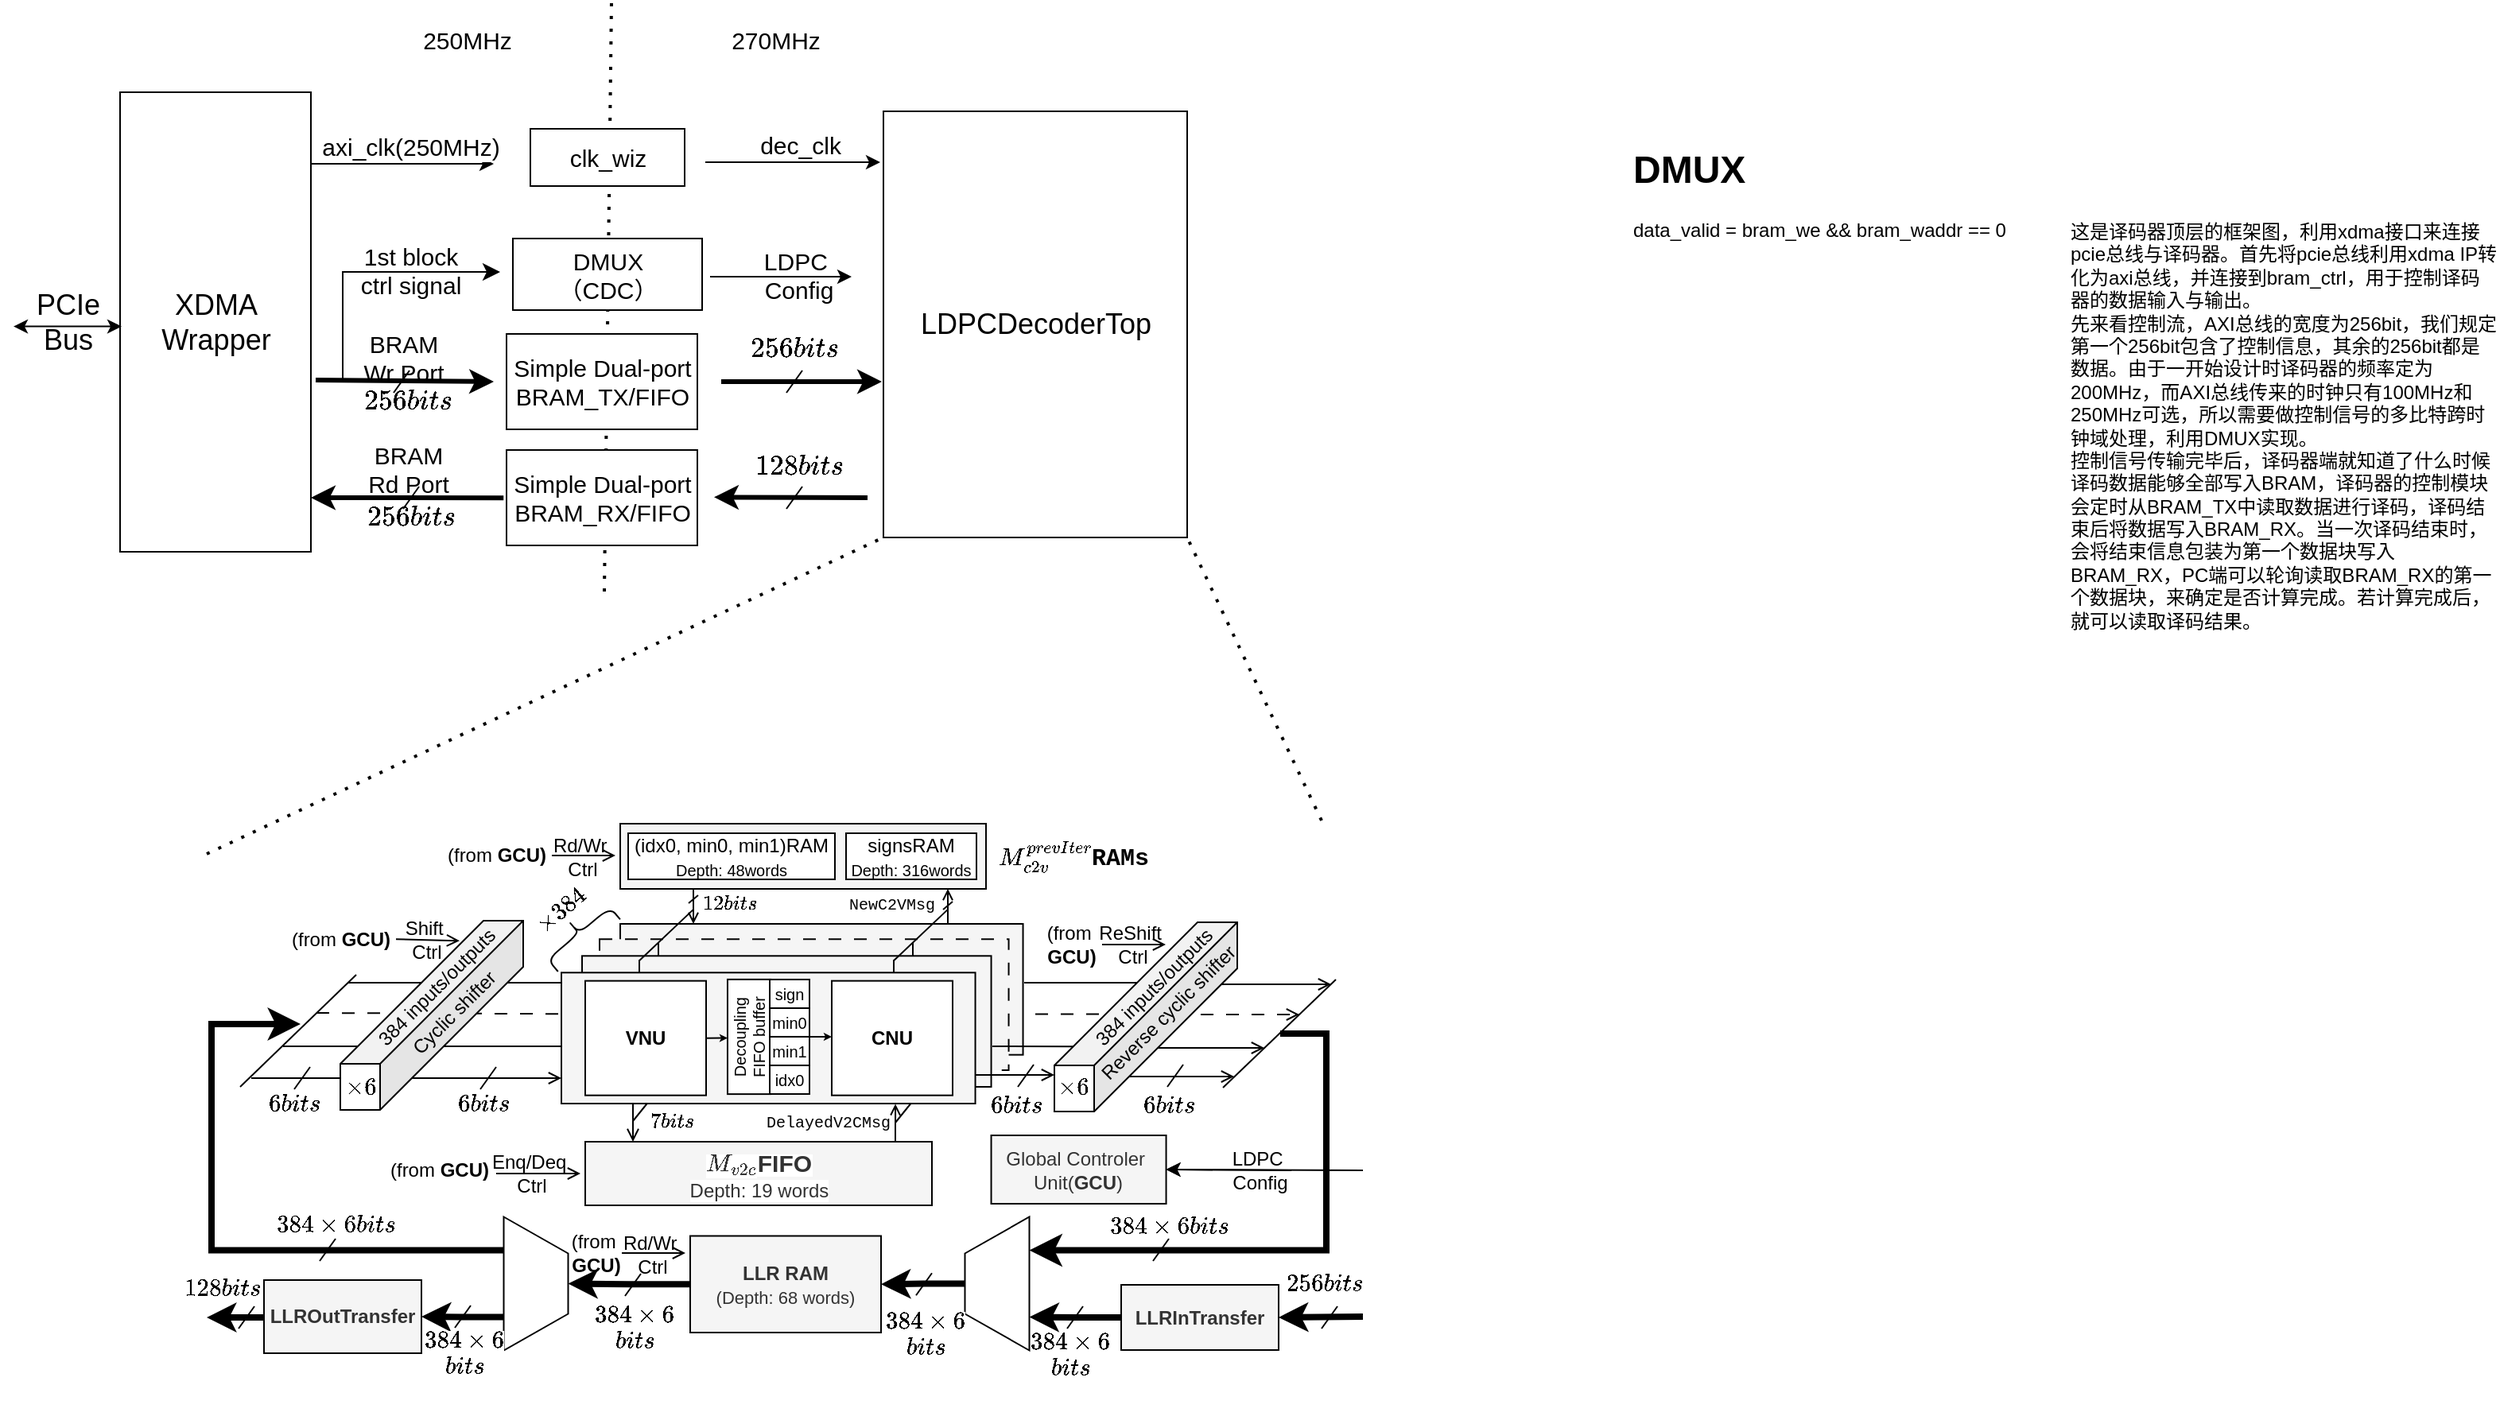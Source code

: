 <mxfile version="26.2.8">
  <diagram name="第 1 页" id="CqrKkKC8brbc6VteP-Dn">
    <mxGraphModel dx="1420" dy="1121" grid="0" gridSize="10" guides="1" tooltips="1" connect="1" arrows="1" fold="1" page="0" pageScale="1" pageWidth="827" pageHeight="1169" math="1" shadow="0">
      <root>
        <mxCell id="0" />
        <mxCell id="1" parent="0" />
        <mxCell id="8zQ9RlupG1ut3UEaNSkb-124" value="" style="endArrow=classic;html=1;rounded=0;strokeWidth=3;fontSize=15;" edge="1" parent="1">
          <mxGeometry width="50" height="50" relative="1" as="geometry">
            <mxPoint x="390.5" y="11" as="sourcePoint" />
            <mxPoint x="502.5" y="12" as="targetPoint" />
          </mxGeometry>
        </mxCell>
        <mxCell id="8zQ9RlupG1ut3UEaNSkb-125" value="" style="endArrow=none;html=1;rounded=0;fontSize=15;" edge="1" parent="1">
          <mxGeometry width="50" height="50" relative="1" as="geometry">
            <mxPoint x="439.5" y="19" as="sourcePoint" />
            <mxPoint x="449.5" y="5" as="targetPoint" />
          </mxGeometry>
        </mxCell>
        <mxCell id="8zQ9RlupG1ut3UEaNSkb-127" value="BRAM Wr&amp;nbsp;&lt;span style=&quot;background-color: transparent; color: light-dark(rgb(0, 0, 0), rgb(255, 255, 255));&quot;&gt;Port&lt;/span&gt;" style="text;html=1;align=center;verticalAlign=middle;whiteSpace=wrap;rounded=0;fontSize=15;" vertex="1" parent="1">
          <mxGeometry x="415.5" y="-18" width="60" height="30" as="geometry" />
        </mxCell>
        <mxCell id="8zQ9RlupG1ut3UEaNSkb-128" value="" style="endArrow=classic;html=1;rounded=0;fontSize=15;" edge="1" parent="1">
          <mxGeometry width="50" height="50" relative="1" as="geometry">
            <mxPoint x="387.5" y="-125" as="sourcePoint" />
            <mxPoint x="502.5" y="-125" as="targetPoint" />
          </mxGeometry>
        </mxCell>
        <mxCell id="8zQ9RlupG1ut3UEaNSkb-129" value="axi_clk(250MHz&lt;span style=&quot;background-color: light-dark(#ffffff, var(--ge-dark-color, #121212)); color: light-dark(rgb(0, 0, 0), rgb(255, 255, 255));&quot;&gt;)&lt;/span&gt;" style="edgeLabel;html=1;align=center;verticalAlign=middle;resizable=0;points=[];fontSize=15;" vertex="1" connectable="0" parent="8zQ9RlupG1ut3UEaNSkb-128">
          <mxGeometry x="0.094" relative="1" as="geometry">
            <mxPoint x="-1" y="-11" as="offset" />
          </mxGeometry>
        </mxCell>
        <mxCell id="8zQ9RlupG1ut3UEaNSkb-131" value="" style="endArrow=classic;html=1;rounded=0;fontSize=15;" edge="1" parent="1">
          <mxGeometry width="50" height="50" relative="1" as="geometry">
            <mxPoint x="635.5" y="-126" as="sourcePoint" />
            <mxPoint x="745.5" y="-126" as="targetPoint" />
          </mxGeometry>
        </mxCell>
        <mxCell id="8zQ9RlupG1ut3UEaNSkb-132" value="dec_clk" style="edgeLabel;html=1;align=center;verticalAlign=middle;resizable=0;points=[];fontSize=15;" vertex="1" connectable="0" parent="8zQ9RlupG1ut3UEaNSkb-131">
          <mxGeometry x="0.094" relative="1" as="geometry">
            <mxPoint x="-1" y="-11" as="offset" />
          </mxGeometry>
        </mxCell>
        <mxCell id="8zQ9RlupG1ut3UEaNSkb-133" value="LDPCDecoderTop" style="rounded=0;whiteSpace=wrap;html=1;fontSize=18;" vertex="1" parent="1">
          <mxGeometry x="747.5" y="-158" width="191" height="268" as="geometry" />
        </mxCell>
        <mxCell id="8zQ9RlupG1ut3UEaNSkb-134" value="" style="endArrow=classic;html=1;rounded=0;strokeWidth=3;fontSize=15;" edge="1" parent="1">
          <mxGeometry width="50" height="50" relative="1" as="geometry">
            <mxPoint x="645.5" y="12" as="sourcePoint" />
            <mxPoint x="746.5" y="12" as="targetPoint" />
          </mxGeometry>
        </mxCell>
        <mxCell id="8zQ9RlupG1ut3UEaNSkb-135" value="" style="endArrow=none;html=1;rounded=0;fontSize=15;" edge="1" parent="1">
          <mxGeometry width="50" height="50" relative="1" as="geometry">
            <mxPoint x="686.5" y="19" as="sourcePoint" />
            <mxPoint x="696.5" y="5" as="targetPoint" />
          </mxGeometry>
        </mxCell>
        <mxCell id="8zQ9RlupG1ut3UEaNSkb-136" value="&lt;span style=&quot;font-family: SFMono-Regular, Menlo, Monaco, Consolas, &amp;quot;Liberation Mono&amp;quot;, &amp;quot;Courier New&amp;quot;, monospace; text-align: left; background-color: rgb(255, 255, 255);&quot;&gt;$$256bits$$&lt;/span&gt;" style="text;html=1;align=center;verticalAlign=middle;whiteSpace=wrap;rounded=0;fontColor=default;fontSize=15;" vertex="1" parent="1">
          <mxGeometry x="661.5" y="-22" width="60" height="30" as="geometry" />
        </mxCell>
        <mxCell id="8zQ9RlupG1ut3UEaNSkb-137" value="" style="edgeStyle=segmentEdgeStyle;endArrow=classic;html=1;curved=0;rounded=0;endSize=8;startSize=8;strokeWidth=1;fontSize=15;" edge="1" parent="1">
          <mxGeometry width="50" height="50" relative="1" as="geometry">
            <mxPoint x="407.5" y="12" as="sourcePoint" />
            <mxPoint x="506.5" y="-57" as="targetPoint" />
            <Array as="points">
              <mxPoint x="407.5" y="11" />
              <mxPoint x="407.5" y="-43" />
            </Array>
          </mxGeometry>
        </mxCell>
        <mxCell id="8zQ9RlupG1ut3UEaNSkb-139" value="" style="endArrow=classic;html=1;rounded=0;strokeWidth=1;fontSize=15;" edge="1" parent="1">
          <mxGeometry width="50" height="50" relative="1" as="geometry">
            <mxPoint x="638.5" y="-54" as="sourcePoint" />
            <mxPoint x="727.5" y="-54" as="targetPoint" />
          </mxGeometry>
        </mxCell>
        <mxCell id="8zQ9RlupG1ut3UEaNSkb-140" value="LDPC&amp;nbsp;&lt;div&gt;Config&lt;/div&gt;" style="text;html=1;align=center;verticalAlign=middle;resizable=0;points=[];autosize=1;strokeColor=none;fillColor=none;rotation=0;fontSize=15;" vertex="1" parent="1">
          <mxGeometry x="662.5" y="-79" width="62" height="48" as="geometry" />
        </mxCell>
        <mxCell id="8zQ9RlupG1ut3UEaNSkb-142" value="" style="endArrow=classic;html=1;rounded=0;strokeWidth=3;fontSize=15;" edge="1" parent="1">
          <mxGeometry width="50" height="50" relative="1" as="geometry">
            <mxPoint x="737.5" y="85" as="sourcePoint" />
            <mxPoint x="641" y="84.66" as="targetPoint" />
          </mxGeometry>
        </mxCell>
        <mxCell id="8zQ9RlupG1ut3UEaNSkb-143" value="" style="endArrow=none;html=1;rounded=0;fontSize=15;" edge="1" parent="1">
          <mxGeometry width="50" height="50" relative="1" as="geometry">
            <mxPoint x="686.5" y="92" as="sourcePoint" />
            <mxPoint x="696.5" y="78" as="targetPoint" />
          </mxGeometry>
        </mxCell>
        <mxCell id="8zQ9RlupG1ut3UEaNSkb-144" value="&lt;span style=&quot;font-family: SFMono-Regular, Menlo, Monaco, Consolas, &amp;quot;Liberation Mono&amp;quot;, &amp;quot;Courier New&amp;quot;, monospace; text-align: left; background-color: rgb(255, 255, 255);&quot;&gt;$$128bits$$&lt;/span&gt;" style="text;html=1;align=center;verticalAlign=middle;whiteSpace=wrap;rounded=0;fontColor=default;fontSize=15;" vertex="1" parent="1">
          <mxGeometry x="664.5" y="52" width="60" height="30" as="geometry" />
        </mxCell>
        <mxCell id="8zQ9RlupG1ut3UEaNSkb-145" value="" style="endArrow=classic;html=1;rounded=0;strokeWidth=3;fontSize=15;" edge="1" parent="1">
          <mxGeometry width="50" height="50" relative="1" as="geometry">
            <mxPoint x="508.62" y="85.1" as="sourcePoint" />
            <mxPoint x="387.5" y="85" as="targetPoint" />
          </mxGeometry>
        </mxCell>
        <mxCell id="8zQ9RlupG1ut3UEaNSkb-146" value="BRAM Rd&amp;nbsp;&lt;span style=&quot;background-color: transparent; color: light-dark(rgb(0, 0, 0), rgb(255, 255, 255));&quot;&gt;Port&lt;/span&gt;" style="text;html=1;align=center;verticalAlign=middle;whiteSpace=wrap;rounded=0;fontSize=15;" vertex="1" parent="1">
          <mxGeometry x="419" y="52" width="60" height="30" as="geometry" />
        </mxCell>
        <mxCell id="8zQ9RlupG1ut3UEaNSkb-147" value="" style="endArrow=none;html=1;rounded=0;fontSize=15;" edge="1" parent="1">
          <mxGeometry width="50" height="50" relative="1" as="geometry">
            <mxPoint x="445.5" y="92" as="sourcePoint" />
            <mxPoint x="455.5" y="78" as="targetPoint" />
          </mxGeometry>
        </mxCell>
        <mxCell id="8zQ9RlupG1ut3UEaNSkb-148" value="&lt;span style=&quot;font-family: SFMono-Regular, Menlo, Monaco, Consolas, &amp;quot;Liberation Mono&amp;quot;, &amp;quot;Courier New&amp;quot;, monospace; text-align: left; background-color: rgb(255, 255, 255);&quot;&gt;$$256bits$$&lt;/span&gt;" style="text;html=1;align=center;verticalAlign=middle;whiteSpace=wrap;rounded=0;fontColor=default;fontSize=15;" vertex="1" parent="1">
          <mxGeometry x="419" y="11" width="60" height="30" as="geometry" />
        </mxCell>
        <mxCell id="8zQ9RlupG1ut3UEaNSkb-149" value="&lt;span style=&quot;font-family: SFMono-Regular, Menlo, Monaco, Consolas, &amp;quot;Liberation Mono&amp;quot;, &amp;quot;Courier New&amp;quot;, monospace; text-align: left; background-color: rgb(255, 255, 255);&quot;&gt;$$256bits$$&lt;/span&gt;" style="text;html=1;align=center;verticalAlign=middle;whiteSpace=wrap;rounded=0;fontColor=default;fontSize=15;" vertex="1" parent="1">
          <mxGeometry x="420.5" y="84" width="60" height="30" as="geometry" />
        </mxCell>
        <mxCell id="8zQ9RlupG1ut3UEaNSkb-150" value="&lt;h1 style=&quot;margin-top: 0px;&quot;&gt;DMUX&lt;/h1&gt;&lt;p&gt;data_valid = bram_we &amp;amp;&amp;amp; bram_waddr == 0&lt;/p&gt;" style="text;html=1;whiteSpace=wrap;overflow=hidden;rounded=0;" vertex="1" parent="1">
          <mxGeometry x="1217" y="-142" width="266" height="120" as="geometry" />
        </mxCell>
        <mxCell id="8zQ9RlupG1ut3UEaNSkb-151" value="1st block&lt;div&gt;ctrl signal&lt;/div&gt;" style="text;html=1;align=center;verticalAlign=middle;whiteSpace=wrap;rounded=0;fontSize=15;" vertex="1" parent="1">
          <mxGeometry x="411" y="-73" width="79" height="30" as="geometry" />
        </mxCell>
        <mxCell id="8zQ9RlupG1ut3UEaNSkb-152" value="" style="endArrow=none;dashed=1;html=1;dashPattern=1 3;strokeWidth=2;rounded=0;fontSize=15;" edge="1" parent="1">
          <mxGeometry width="50" height="50" relative="1" as="geometry">
            <mxPoint x="572" y="144" as="sourcePoint" />
            <mxPoint x="576.5" y="-227" as="targetPoint" />
          </mxGeometry>
        </mxCell>
        <mxCell id="8zQ9RlupG1ut3UEaNSkb-153" value="270MHz" style="text;html=1;align=center;verticalAlign=middle;whiteSpace=wrap;rounded=0;fontSize=15;" vertex="1" parent="1">
          <mxGeometry x="638" y="-218" width="83.5" height="30" as="geometry" />
        </mxCell>
        <mxCell id="8zQ9RlupG1ut3UEaNSkb-154" value="250MHz" style="text;html=1;align=center;verticalAlign=middle;whiteSpace=wrap;rounded=0;fontSize=15;" vertex="1" parent="1">
          <mxGeometry x="456" y="-218" width="60" height="30" as="geometry" />
        </mxCell>
        <mxCell id="8zQ9RlupG1ut3UEaNSkb-155" value="这是译码器顶层的框架图，利用xdma接口来连接pcie总线与译码器。首先将pcie总线利用xdma IP转化为axi总线，并连接到bram_ctrl，用于控制译码器的数据输入与输出。&lt;div&gt;先来看控制流，AXI总线的宽度为256bit，我们规定第一个256bit包含了控制信息，其余的256bit都是数据。由于一开始设计时译码器的频率定为200MHz，而AXI总线传来的时钟只有100MHz和250MHz可选，所以需要做控制信号的多比特跨时钟域处理，利用DMUX实现。&lt;/div&gt;&lt;div&gt;控制信号传输完毕后，译码器端就知道了什么时候译码数据能够全部写入BRAM，译码器的控制模块会定时从BRAM_TX中读取数据进行译码，译码结束后将数据写入BRAM_RX。当一次译码结束时，会将结束信息包装为第一个数据块写入BRAM_RX，PC端可以轮询读取BRAM_RX的第一个数据块，来确定是否计算完成。若计算完成后，就可以读取译码结果。&lt;/div&gt;" style="text;html=1;align=left;verticalAlign=middle;whiteSpace=wrap;rounded=0;" vertex="1" parent="1">
          <mxGeometry x="1492" y="-101" width="271" height="282" as="geometry" />
        </mxCell>
        <mxCell id="8zQ9RlupG1ut3UEaNSkb-156" value="XDMA&lt;div&gt;Wrapper&lt;/div&gt;" style="rounded=0;whiteSpace=wrap;html=1;fontSize=18;" vertex="1" parent="1">
          <mxGeometry x="267.5" y="-170" width="120" height="289" as="geometry" />
        </mxCell>
        <mxCell id="8zQ9RlupG1ut3UEaNSkb-157" value="PCIe&lt;div&gt;Bus&lt;/div&gt;" style="text;html=1;align=center;verticalAlign=middle;whiteSpace=wrap;rounded=0;fontSize=18;" vertex="1" parent="1">
          <mxGeometry x="205" y="-40.5" width="60" height="30" as="geometry" />
        </mxCell>
        <mxCell id="8zQ9RlupG1ut3UEaNSkb-158" value="" style="endArrow=classic;startArrow=classic;html=1;rounded=0;" edge="1" parent="1">
          <mxGeometry width="50" height="50" relative="1" as="geometry">
            <mxPoint x="200.5" y="-22.69" as="sourcePoint" />
            <mxPoint x="268.5" y="-22.69" as="targetPoint" />
          </mxGeometry>
        </mxCell>
        <mxCell id="8zQ9RlupG1ut3UEaNSkb-159" value="" style="endArrow=none;dashed=1;html=1;dashPattern=1 3;strokeWidth=2;rounded=0;entryX=0;entryY=1;entryDx=0;entryDy=0;" edge="1" parent="1" target="8zQ9RlupG1ut3UEaNSkb-133">
          <mxGeometry width="50" height="50" relative="1" as="geometry">
            <mxPoint x="322" y="309" as="sourcePoint" />
            <mxPoint x="721" y="131" as="targetPoint" />
          </mxGeometry>
        </mxCell>
        <mxCell id="8zQ9RlupG1ut3UEaNSkb-160" value="" style="endArrow=none;dashed=1;html=1;dashPattern=1 3;strokeWidth=2;rounded=0;entryX=1;entryY=1;entryDx=0;entryDy=0;" edge="1" parent="1" target="8zQ9RlupG1ut3UEaNSkb-133">
          <mxGeometry width="50" height="50" relative="1" as="geometry">
            <mxPoint x="1023" y="288" as="sourcePoint" />
            <mxPoint x="941" y="128" as="targetPoint" />
          </mxGeometry>
        </mxCell>
        <mxCell id="8zQ9RlupG1ut3UEaNSkb-284" value="" style="endArrow=none;html=1;rounded=0;endFill=0;dashed=1;dashPattern=8 8;entryX=0.716;entryY=0.471;entryDx=0;entryDy=0;entryPerimeter=0;startFill=0;" edge="1" parent="1">
          <mxGeometry width="50" height="50" relative="1" as="geometry">
            <mxPoint x="827" y="409.77" as="sourcePoint" />
            <mxPoint x="904.66" y="409.819" as="targetPoint" />
          </mxGeometry>
        </mxCell>
        <mxCell id="8zQ9RlupG1ut3UEaNSkb-285" value="" style="endArrow=none;html=1;rounded=0;" edge="1" parent="1">
          <mxGeometry width="50" height="50" relative="1" as="geometry">
            <mxPoint x="370" y="430" as="sourcePoint" />
            <mxPoint x="680" y="430" as="targetPoint" />
          </mxGeometry>
        </mxCell>
        <mxCell id="8zQ9RlupG1ut3UEaNSkb-286" value="" style="endArrow=open;html=1;rounded=0;endFill=0;" edge="1" parent="1">
          <mxGeometry width="50" height="50" relative="1" as="geometry">
            <mxPoint x="948" y="391" as="sourcePoint" />
            <mxPoint x="1029" y="391" as="targetPoint" />
          </mxGeometry>
        </mxCell>
        <mxCell id="8zQ9RlupG1ut3UEaNSkb-287" value="" style="endArrow=open;html=1;rounded=0;endFill=0;" edge="1" parent="1">
          <mxGeometry width="50" height="50" relative="1" as="geometry">
            <mxPoint x="902" y="449" as="sourcePoint" />
            <mxPoint x="968" y="449" as="targetPoint" />
          </mxGeometry>
        </mxCell>
        <mxCell id="8zQ9RlupG1ut3UEaNSkb-288" value="" style="endArrow=open;html=1;rounded=0;endFill=0;entryX=0.899;entryY=0.656;entryDx=0;entryDy=0;entryPerimeter=0;" edge="1" parent="1">
          <mxGeometry width="50" height="50" relative="1" as="geometry">
            <mxPoint x="917" y="431" as="sourcePoint" />
            <mxPoint x="987" y="431" as="targetPoint" />
          </mxGeometry>
        </mxCell>
        <mxCell id="8zQ9RlupG1ut3UEaNSkb-289" value="" style="endArrow=open;html=1;rounded=0;endFill=0;dashed=1;dashPattern=8 8;entryX=0.716;entryY=0.471;entryDx=0;entryDy=0;entryPerimeter=0;" edge="1" parent="1">
          <mxGeometry width="50" height="50" relative="1" as="geometry">
            <mxPoint x="931" y="410" as="sourcePoint" />
            <mxPoint x="1009" y="410" as="targetPoint" />
          </mxGeometry>
        </mxCell>
        <mxCell id="8zQ9RlupG1ut3UEaNSkb-290" value="" style="endArrow=none;html=1;rounded=0;" edge="1" parent="1">
          <mxGeometry width="50" height="50" relative="1" as="geometry">
            <mxPoint x="590" y="477" as="sourcePoint" />
            <mxPoint x="615" y="446" as="targetPoint" />
          </mxGeometry>
        </mxCell>
        <mxCell id="8zQ9RlupG1ut3UEaNSkb-291" value="" style="endArrow=none;html=1;rounded=0;" edge="1" parent="1">
          <mxGeometry width="50" height="50" relative="1" as="geometry">
            <mxPoint x="755" y="478" as="sourcePoint" />
            <mxPoint x="780" y="447" as="targetPoint" />
          </mxGeometry>
        </mxCell>
        <mxCell id="8zQ9RlupG1ut3UEaNSkb-292" value="" style="endArrow=none;html=1;rounded=0;" edge="1" parent="1">
          <mxGeometry width="50" height="50" relative="1" as="geometry">
            <mxPoint x="411" y="390" as="sourcePoint" />
            <mxPoint x="697" y="390" as="targetPoint" />
          </mxGeometry>
        </mxCell>
        <mxCell id="8zQ9RlupG1ut3UEaNSkb-293" value="&lt;span style=&quot;font-family: SFMono-Regular, Menlo, Monaco, Consolas, &amp;quot;Liberation Mono&amp;quot;, &amp;quot;Courier New&amp;quot;, monospace; font-size: 13px; text-align: left; background-color: rgb(255, 255, 255);&quot;&gt;\(6bits\)&lt;/span&gt;" style="text;html=1;align=center;verticalAlign=middle;whiteSpace=wrap;rounded=0;fontColor=default;" vertex="1" parent="1">
          <mxGeometry x="347" y="452" width="60" height="30" as="geometry" />
        </mxCell>
        <mxCell id="8zQ9RlupG1ut3UEaNSkb-294" value="&lt;span style=&quot;font-family: SFMono-Regular, Menlo, Monaco, Consolas, &amp;quot;Liberation Mono&amp;quot;, &amp;quot;Courier New&amp;quot;, monospace; font-size: 13px; text-align: left; background-color: rgb(255, 255, 255);&quot;&gt;\(6bits\)&lt;/span&gt;" style="text;html=1;align=center;verticalAlign=middle;whiteSpace=wrap;rounded=0;fontColor=default;" vertex="1" parent="1">
          <mxGeometry x="896.56" y="453" width="60" height="30" as="geometry" />
        </mxCell>
        <mxCell id="8zQ9RlupG1ut3UEaNSkb-295" value="" style="endArrow=none;html=1;rounded=0;dashed=1;dashPattern=8 8;entryX=0.99;entryY=0.694;entryDx=0;entryDy=0;entryPerimeter=0;" edge="1" parent="1">
          <mxGeometry width="50" height="50" relative="1" as="geometry">
            <mxPoint x="391" y="409" as="sourcePoint" />
            <mxPoint x="676.267" y="410.145" as="targetPoint" />
          </mxGeometry>
        </mxCell>
        <mxCell id="8zQ9RlupG1ut3UEaNSkb-296" value="" style="endArrow=none;html=1;rounded=0;" edge="1" parent="1">
          <mxGeometry width="50" height="50" relative="1" as="geometry">
            <mxPoint x="380" y="430" as="sourcePoint" />
            <mxPoint x="680" y="430" as="targetPoint" />
          </mxGeometry>
        </mxCell>
        <mxCell id="8zQ9RlupG1ut3UEaNSkb-297" value="" style="endArrow=open;html=1;rounded=0;endFill=0;" edge="1" parent="1">
          <mxGeometry width="50" height="50" relative="1" as="geometry">
            <mxPoint x="350" y="450" as="sourcePoint" />
            <mxPoint x="545" y="450" as="targetPoint" />
          </mxGeometry>
        </mxCell>
        <mxCell id="8zQ9RlupG1ut3UEaNSkb-298" style="edgeStyle=orthogonalEdgeStyle;rounded=0;orthogonalLoop=1;jettySize=auto;html=1;exitX=0;exitY=0.5;exitDx=0;exitDy=0;entryX=0.25;entryY=1;entryDx=0;entryDy=0;strokeWidth=4;" edge="1" parent="1" source="8zQ9RlupG1ut3UEaNSkb-300" target="8zQ9RlupG1ut3UEaNSkb-334">
          <mxGeometry relative="1" as="geometry" />
        </mxCell>
        <mxCell id="8zQ9RlupG1ut3UEaNSkb-299" style="edgeStyle=orthogonalEdgeStyle;rounded=0;orthogonalLoop=1;jettySize=auto;html=1;exitX=1;exitY=0.5;exitDx=0;exitDy=0;endArrow=none;startFill=1;startArrow=classic;strokeWidth=4;" edge="1" parent="1" source="8zQ9RlupG1ut3UEaNSkb-300">
          <mxGeometry relative="1" as="geometry">
            <mxPoint x="1049" y="600" as="targetPoint" />
          </mxGeometry>
        </mxCell>
        <mxCell id="8zQ9RlupG1ut3UEaNSkb-300" value="LLRInTransfer" style="rounded=0;whiteSpace=wrap;html=1;fillColor=#f5f5f5;fontColor=#333333;strokeColor=#000000;fontStyle=1" vertex="1" parent="1">
          <mxGeometry x="897" y="580" width="99" height="41" as="geometry" />
        </mxCell>
        <mxCell id="8zQ9RlupG1ut3UEaNSkb-301" value="&lt;span style=&quot;font-family: SFMono-Regular, Menlo, Monaco, Consolas, &amp;quot;Liberation Mono&amp;quot;, &amp;quot;Courier New&amp;quot;, monospace; font-size: 13px; text-align: left; background-color: rgb(255, 255, 255);&quot;&gt;$$384 \times 6bits$$&lt;/span&gt;" style="text;html=1;align=center;verticalAlign=middle;whiteSpace=wrap;rounded=0;fontColor=default;" vertex="1" parent="1">
          <mxGeometry x="373" y="528" width="60" height="30" as="geometry" />
        </mxCell>
        <mxCell id="8zQ9RlupG1ut3UEaNSkb-302" value="" style="shape=cube;whiteSpace=wrap;html=1;boundedLbl=1;backgroundOutline=1;darkOpacity=0.05;darkOpacity2=0.1;size=90;flipH=1;" vertex="1" parent="1">
          <mxGeometry x="406" y="351" width="115" height="119" as="geometry" />
        </mxCell>
        <mxCell id="8zQ9RlupG1ut3UEaNSkb-303" value="" style="endArrow=none;html=1;rounded=0;" edge="1" parent="1">
          <mxGeometry width="50" height="50" relative="1" as="geometry">
            <mxPoint x="377" y="457" as="sourcePoint" />
            <mxPoint x="387" y="443" as="targetPoint" />
          </mxGeometry>
        </mxCell>
        <mxCell id="8zQ9RlupG1ut3UEaNSkb-304" value="" style="endArrow=none;html=1;rounded=0;" edge="1" parent="1">
          <mxGeometry width="50" height="50" relative="1" as="geometry">
            <mxPoint x="494" y="457" as="sourcePoint" />
            <mxPoint x="504" y="443" as="targetPoint" />
          </mxGeometry>
        </mxCell>
        <mxCell id="8zQ9RlupG1ut3UEaNSkb-305" value="384 inputs/outputs" style="text;html=1;align=center;verticalAlign=middle;whiteSpace=wrap;rounded=0;rotation=-45;fontSize=12;" vertex="1" parent="1">
          <mxGeometry x="392" y="375" width="149.12" height="35" as="geometry" />
        </mxCell>
        <mxCell id="8zQ9RlupG1ut3UEaNSkb-306" value="Cyclic shifter" style="text;html=1;align=center;verticalAlign=middle;whiteSpace=wrap;rounded=0;rotation=-45;fontSize=12;" vertex="1" parent="1">
          <mxGeometry x="403" y="391" width="149.12" height="35" as="geometry" />
        </mxCell>
        <mxCell id="8zQ9RlupG1ut3UEaNSkb-307" value="&lt;span style=&quot;font-family: SFMono-Regular, Menlo, Monaco, Consolas, &amp;quot;Liberation Mono&amp;quot;, &amp;quot;Courier New&amp;quot;, monospace; font-size: 13px; text-align: left; background-color: rgb(255, 255, 255);&quot;&gt;\(\times6\)&lt;/span&gt;" style="text;html=1;align=center;verticalAlign=middle;whiteSpace=wrap;rounded=0;fontColor=default;" vertex="1" parent="1">
          <mxGeometry x="389" y="441.99" width="60" height="30" as="geometry" />
        </mxCell>
        <mxCell id="8zQ9RlupG1ut3UEaNSkb-308" value="" style="rounded=0;whiteSpace=wrap;html=1;fillColor=#f5f5f5;fontColor=#333333;strokeColor=#000000;" vertex="1" parent="1">
          <mxGeometry x="560" y="490" width="218" height="40" as="geometry" />
        </mxCell>
        <mxCell id="8zQ9RlupG1ut3UEaNSkb-309" value="&lt;span style=&quot;font-family: SFMono-Regular, Menlo, Monaco, Consolas, &amp;quot;Liberation Mono&amp;quot;, &amp;quot;Courier New&amp;quot;, monospace; font-size: 13px; text-align: left; background-color: rgb(255, 255, 255);&quot;&gt;\(M_{v2c}\)&lt;/span&gt;&lt;span style=&quot;text-align: left; background-color: rgb(255, 255, 255);&quot;&gt;&lt;b style=&quot;&quot;&gt;&lt;font face=&quot;Helvetica&quot; style=&quot;font-size: 15px;&quot;&gt;FIFO&lt;/font&gt;&lt;/b&gt;&lt;/span&gt;&lt;div&gt;&lt;font style=&quot;&quot;&gt;&lt;span style=&quot;text-align: left; background-color: rgb(255, 255, 255);&quot;&gt;&lt;font face=&quot;Helvetica&quot;&gt;Depth: 19 words&lt;/font&gt;&lt;/span&gt;&lt;/font&gt;&lt;/div&gt;" style="text;html=1;align=center;verticalAlign=middle;whiteSpace=wrap;rounded=0;fontColor=#333333;fillColor=none;strokeColor=none;" vertex="1" parent="1">
          <mxGeometry x="561" y="496" width="217" height="30" as="geometry" />
        </mxCell>
        <mxCell id="8zQ9RlupG1ut3UEaNSkb-310" value="" style="rounded=0;whiteSpace=wrap;html=1;fillColor=#f5f5f5;fontColor=#333333;strokeColor=#000000;" vertex="1" parent="1">
          <mxGeometry x="582" y="290" width="230" height="41" as="geometry" />
        </mxCell>
        <mxCell id="8zQ9RlupG1ut3UEaNSkb-311" value="" style="endArrow=open;html=1;rounded=0;endFill=0;startSize=6;endSize=5;" edge="1" parent="1">
          <mxGeometry width="50" height="50" relative="1" as="geometry">
            <mxPoint x="788" y="353" as="sourcePoint" />
            <mxPoint x="788" y="331" as="targetPoint" />
          </mxGeometry>
        </mxCell>
        <mxCell id="8zQ9RlupG1ut3UEaNSkb-312" value="" style="endArrow=none;html=1;rounded=0;startArrow=open;startFill=0;targetPerimeterSpacing=0;endSize=6;startSize=5;" edge="1" parent="1">
          <mxGeometry width="50" height="50" relative="1" as="geometry">
            <mxPoint x="628" y="353" as="sourcePoint" />
            <mxPoint x="628" y="331" as="targetPoint" />
          </mxGeometry>
        </mxCell>
        <mxCell id="8zQ9RlupG1ut3UEaNSkb-313" value="" style="endArrow=none;html=1;rounded=0;strokeWidth=1;" edge="1" parent="1">
          <mxGeometry width="50" height="50" relative="1" as="geometry">
            <mxPoint x="625" y="340" as="sourcePoint" />
            <mxPoint x="631" y="335" as="targetPoint" />
          </mxGeometry>
        </mxCell>
        <mxCell id="8zQ9RlupG1ut3UEaNSkb-314" value="" style="endArrow=none;html=1;rounded=0;strokeWidth=1;" edge="1" parent="1">
          <mxGeometry width="50" height="50" relative="1" as="geometry">
            <mxPoint x="785" y="344" as="sourcePoint" />
            <mxPoint x="791" y="339" as="targetPoint" />
          </mxGeometry>
        </mxCell>
        <mxCell id="8zQ9RlupG1ut3UEaNSkb-315" value="" style="endArrow=none;html=1;rounded=0;startArrow=open;startFill=0;endSize=2;startSize=6;entryX=0.5;entryY=1;entryDx=0;entryDy=0;endFill=0;" edge="1" parent="1">
          <mxGeometry width="50" height="50" relative="1" as="geometry">
            <mxPoint x="590" y="490" as="sourcePoint" />
            <mxPoint x="590" y="466" as="targetPoint" />
          </mxGeometry>
        </mxCell>
        <mxCell id="8zQ9RlupG1ut3UEaNSkb-316" value="" style="endArrow=none;html=1;rounded=0;endFill=0;startFill=0;exitX=1.003;exitY=0.449;exitDx=0;exitDy=0;exitPerimeter=0;" edge="1" parent="1" source="8zQ9RlupG1ut3UEaNSkb-318">
          <mxGeometry width="50" height="50" relative="1" as="geometry">
            <mxPoint x="842" y="390" as="sourcePoint" />
            <mxPoint x="923" y="390" as="targetPoint" />
          </mxGeometry>
        </mxCell>
        <mxCell id="8zQ9RlupG1ut3UEaNSkb-317" value="" style="endArrow=open;html=1;rounded=0;startArrow=none;startFill=0;endSize=5;startSize=3;endFill=0;entryX=0.807;entryY=1.003;entryDx=0;entryDy=0;entryPerimeter=0;" edge="1" parent="1" target="8zQ9RlupG1ut3UEaNSkb-321">
          <mxGeometry width="50" height="50" relative="1" as="geometry">
            <mxPoint x="755" y="490" as="sourcePoint" />
            <mxPoint x="755" y="468" as="targetPoint" />
          </mxGeometry>
        </mxCell>
        <mxCell id="8zQ9RlupG1ut3UEaNSkb-318" value="" style="rounded=0;whiteSpace=wrap;html=1;fillColor=#f5f5f5;fontColor=#333333;strokeColor=#000000;" vertex="1" parent="1">
          <mxGeometry x="582" y="353" width="253.27" height="82.34" as="geometry" />
        </mxCell>
        <mxCell id="8zQ9RlupG1ut3UEaNSkb-319" value="" style="rounded=0;whiteSpace=wrap;html=1;dashed=1;dashPattern=8 8;fillColor=#f5f5f5;fontColor=#333333;strokeColor=#000000;" vertex="1" parent="1">
          <mxGeometry x="569" y="362.64" width="257.27" height="82.34" as="geometry" />
        </mxCell>
        <mxCell id="8zQ9RlupG1ut3UEaNSkb-320" value="" style="rounded=0;whiteSpace=wrap;html=1;fillColor=#f5f5f5;fontColor=#333333;strokeColor=#000000;" vertex="1" parent="1">
          <mxGeometry x="558" y="373.15" width="257.27" height="82.34" as="geometry" />
        </mxCell>
        <mxCell id="8zQ9RlupG1ut3UEaNSkb-321" value="" style="rounded=0;whiteSpace=wrap;html=1;fillColor=#f5f5f5;fontColor=#333333;strokeColor=#000000;" vertex="1" parent="1">
          <mxGeometry x="545" y="383.66" width="260.27" height="82.34" as="geometry" />
        </mxCell>
        <mxCell id="8zQ9RlupG1ut3UEaNSkb-322" value="" style="endArrow=none;html=1;rounded=0;" edge="1" parent="1">
          <mxGeometry width="50" height="50" relative="1" as="geometry">
            <mxPoint x="766" y="373" as="sourcePoint" />
            <mxPoint x="766" y="365" as="targetPoint" />
          </mxGeometry>
        </mxCell>
        <mxCell id="8zQ9RlupG1ut3UEaNSkb-323" value="" style="endArrow=none;html=1;rounded=0;" edge="1" parent="1">
          <mxGeometry width="50" height="50" relative="1" as="geometry">
            <mxPoint x="754" y="383.66" as="sourcePoint" />
            <mxPoint x="754" y="375.66" as="targetPoint" />
          </mxGeometry>
        </mxCell>
        <mxCell id="8zQ9RlupG1ut3UEaNSkb-324" value="" style="shape=cube;whiteSpace=wrap;html=1;boundedLbl=1;backgroundOutline=1;darkOpacity=0.05;darkOpacity2=0.1;size=90;flipH=1;" vertex="1" parent="1">
          <mxGeometry x="855" y="352" width="115" height="119" as="geometry" />
        </mxCell>
        <mxCell id="8zQ9RlupG1ut3UEaNSkb-325" value="" style="endArrow=open;html=1;rounded=0;endFill=0;startFill=0;" edge="1" parent="1">
          <mxGeometry width="50" height="50" relative="1" as="geometry">
            <mxPoint x="805" y="448" as="sourcePoint" />
            <mxPoint x="855" y="448" as="targetPoint" />
          </mxGeometry>
        </mxCell>
        <mxCell id="8zQ9RlupG1ut3UEaNSkb-326" value="" style="endArrow=none;html=1;rounded=0;endFill=0;entryX=0.899;entryY=0.656;entryDx=0;entryDy=0;entryPerimeter=0;startFill=0;" edge="1" parent="1" target="8zQ9RlupG1ut3UEaNSkb-324">
          <mxGeometry width="50" height="50" relative="1" as="geometry">
            <mxPoint x="816" y="430" as="sourcePoint" />
            <mxPoint x="879" y="430" as="targetPoint" />
          </mxGeometry>
        </mxCell>
        <mxCell id="8zQ9RlupG1ut3UEaNSkb-327" value="" style="endArrow=none;html=1;rounded=0;" edge="1" parent="1">
          <mxGeometry width="50" height="50" relative="1" as="geometry">
            <mxPoint x="594" y="376.08" as="sourcePoint" />
            <mxPoint x="628" y="343.93" as="targetPoint" />
          </mxGeometry>
        </mxCell>
        <mxCell id="8zQ9RlupG1ut3UEaNSkb-328" value="" style="endArrow=none;html=1;rounded=0;" edge="1" parent="1">
          <mxGeometry width="50" height="50" relative="1" as="geometry">
            <mxPoint x="754" y="376.08" as="sourcePoint" />
            <mxPoint x="788" y="343.93" as="targetPoint" />
          </mxGeometry>
        </mxCell>
        <mxCell id="8zQ9RlupG1ut3UEaNSkb-329" value="Reverse cyclic shifter" style="text;html=1;align=center;verticalAlign=middle;whiteSpace=wrap;rounded=0;rotation=-45;fontSize=12;" vertex="1" parent="1">
          <mxGeometry x="852" y="391" width="149.12" height="35" as="geometry" />
        </mxCell>
        <mxCell id="8zQ9RlupG1ut3UEaNSkb-330" value="384 inputs/outputs" style="text;html=1;align=center;verticalAlign=middle;whiteSpace=wrap;rounded=0;rotation=-45;fontSize=12;" vertex="1" parent="1">
          <mxGeometry x="843" y="375" width="149.12" height="35" as="geometry" />
        </mxCell>
        <mxCell id="8zQ9RlupG1ut3UEaNSkb-331" value="&lt;span style=&quot;font-family: SFMono-Regular, Menlo, Monaco, Consolas, &amp;quot;Liberation Mono&amp;quot;, &amp;quot;Courier New&amp;quot;, monospace; font-size: 13px; text-align: left; background-color: rgb(255, 255, 255);&quot;&gt;\(\times6\)&lt;/span&gt;" style="text;html=1;align=center;verticalAlign=middle;whiteSpace=wrap;rounded=0;fontColor=default;" vertex="1" parent="1">
          <mxGeometry x="837" y="441.99" width="60" height="30" as="geometry" />
        </mxCell>
        <mxCell id="8zQ9RlupG1ut3UEaNSkb-332" value="" style="endArrow=none;html=1;rounded=0;" edge="1" parent="1">
          <mxGeometry width="50" height="50" relative="1" as="geometry">
            <mxPoint x="961" y="456" as="sourcePoint" />
            <mxPoint x="1032" y="388" as="targetPoint" />
          </mxGeometry>
        </mxCell>
        <mxCell id="8zQ9RlupG1ut3UEaNSkb-333" style="edgeStyle=orthogonalEdgeStyle;rounded=0;orthogonalLoop=1;jettySize=auto;html=1;exitX=0.5;exitY=0;exitDx=0;exitDy=0;entryX=1;entryY=0.5;entryDx=0;entryDy=0;strokeWidth=4;" edge="1" parent="1" source="8zQ9RlupG1ut3UEaNSkb-334" target="8zQ9RlupG1ut3UEaNSkb-337">
          <mxGeometry relative="1" as="geometry" />
        </mxCell>
        <mxCell id="8zQ9RlupG1ut3UEaNSkb-334" value="" style="shape=trapezoid;perimeter=trapezoidPerimeter;whiteSpace=wrap;html=1;fixedSize=1;rotation=-90;size=23;" vertex="1" parent="1">
          <mxGeometry x="777" y="559" width="84" height="40.5" as="geometry" />
        </mxCell>
        <mxCell id="8zQ9RlupG1ut3UEaNSkb-335" value="" style="endArrow=none;html=1;rounded=0;" edge="1" parent="1">
          <mxGeometry width="50" height="50" relative="1" as="geometry">
            <mxPoint x="343" y="455.49" as="sourcePoint" />
            <mxPoint x="416" y="385" as="targetPoint" />
          </mxGeometry>
        </mxCell>
        <mxCell id="8zQ9RlupG1ut3UEaNSkb-336" style="edgeStyle=orthogonalEdgeStyle;rounded=0;orthogonalLoop=1;jettySize=auto;html=1;exitX=0;exitY=0.5;exitDx=0;exitDy=0;entryX=0.5;entryY=0;entryDx=0;entryDy=0;strokeWidth=4;" edge="1" parent="1" source="8zQ9RlupG1ut3UEaNSkb-337" target="8zQ9RlupG1ut3UEaNSkb-341">
          <mxGeometry relative="1" as="geometry" />
        </mxCell>
        <mxCell id="8zQ9RlupG1ut3UEaNSkb-337" value="&lt;b&gt;LLR RAM&lt;/b&gt;&lt;div&gt;&lt;font style=&quot;font-size: 11px;&quot;&gt;(Depth: 68 words)&lt;/font&gt;&lt;/div&gt;" style="rounded=0;whiteSpace=wrap;html=1;fillColor=#f5f5f5;fontColor=#333333;strokeColor=#000000;" vertex="1" parent="1">
          <mxGeometry x="626" y="549.25" width="120" height="60.75" as="geometry" />
        </mxCell>
        <mxCell id="8zQ9RlupG1ut3UEaNSkb-338" value="" style="edgeStyle=segmentEdgeStyle;endArrow=classic;html=1;curved=0;rounded=0;endSize=8;startSize=8;entryX=0.75;entryY=1;entryDx=0;entryDy=0;strokeWidth=4;" edge="1" parent="1" target="8zQ9RlupG1ut3UEaNSkb-334">
          <mxGeometry width="50" height="50" relative="1" as="geometry">
            <mxPoint x="997" y="422" as="sourcePoint" />
            <mxPoint x="1038" y="519" as="targetPoint" />
            <Array as="points">
              <mxPoint x="1026" y="422" />
              <mxPoint x="1026" y="558" />
            </Array>
          </mxGeometry>
        </mxCell>
        <mxCell id="8zQ9RlupG1ut3UEaNSkb-339" value="" style="edgeStyle=elbowEdgeStyle;elbow=horizontal;endArrow=classic;html=1;curved=0;rounded=0;endSize=8;startSize=8;exitX=0.25;exitY=1;exitDx=0;exitDy=0;strokeWidth=4;" edge="1" parent="1" source="8zQ9RlupG1ut3UEaNSkb-341">
          <mxGeometry width="50" height="50" relative="1" as="geometry">
            <mxPoint x="314" y="595" as="sourcePoint" />
            <mxPoint x="381" y="416" as="targetPoint" />
            <Array as="points">
              <mxPoint x="325" y="498" />
            </Array>
          </mxGeometry>
        </mxCell>
        <mxCell id="8zQ9RlupG1ut3UEaNSkb-340" style="edgeStyle=orthogonalEdgeStyle;rounded=0;orthogonalLoop=1;jettySize=auto;html=1;exitX=0.75;exitY=1;exitDx=0;exitDy=0;entryX=1;entryY=0.5;entryDx=0;entryDy=0;strokeWidth=4;" edge="1" parent="1" source="8zQ9RlupG1ut3UEaNSkb-341" target="8zQ9RlupG1ut3UEaNSkb-342">
          <mxGeometry relative="1" as="geometry" />
        </mxCell>
        <mxCell id="8zQ9RlupG1ut3UEaNSkb-341" value="" style="shape=trapezoid;perimeter=trapezoidPerimeter;whiteSpace=wrap;html=1;fixedSize=1;rotation=90;size=23;" vertex="1" parent="1">
          <mxGeometry x="487" y="559" width="84" height="40.5" as="geometry" />
        </mxCell>
        <mxCell id="8zQ9RlupG1ut3UEaNSkb-342" value="LLROutTransfer" style="rounded=0;whiteSpace=wrap;html=1;fillColor=#f5f5f5;fontColor=#333333;strokeColor=#000000;fontStyle=1" vertex="1" parent="1">
          <mxGeometry x="358" y="577" width="99" height="46" as="geometry" />
        </mxCell>
        <mxCell id="8zQ9RlupG1ut3UEaNSkb-343" value="" style="endArrow=none;html=1;rounded=0;" edge="1" parent="1">
          <mxGeometry width="50" height="50" relative="1" as="geometry">
            <mxPoint x="832" y="455.49" as="sourcePoint" />
            <mxPoint x="842" y="441.49" as="targetPoint" />
          </mxGeometry>
        </mxCell>
        <mxCell id="8zQ9RlupG1ut3UEaNSkb-344" value="" style="endArrow=none;html=1;rounded=0;" edge="1" parent="1">
          <mxGeometry width="50" height="50" relative="1" as="geometry">
            <mxPoint x="926" y="455.49" as="sourcePoint" />
            <mxPoint x="936" y="441.49" as="targetPoint" />
          </mxGeometry>
        </mxCell>
        <mxCell id="8zQ9RlupG1ut3UEaNSkb-345" value="&lt;span style=&quot;font-family: SFMono-Regular, Menlo, Monaco, Consolas, &amp;quot;Liberation Mono&amp;quot;, &amp;quot;Courier New&amp;quot;, monospace; font-size: 13px; text-align: left; background-color: rgb(255, 255, 255);&quot;&gt;\(6bits\)&lt;/span&gt;" style="text;html=1;align=center;verticalAlign=middle;whiteSpace=wrap;rounded=0;fontColor=default;" vertex="1" parent="1">
          <mxGeometry x="466" y="452" width="60" height="30" as="geometry" />
        </mxCell>
        <mxCell id="8zQ9RlupG1ut3UEaNSkb-346" value="&lt;span style=&quot;font-family: SFMono-Regular, Menlo, Monaco, Consolas, &amp;quot;Liberation Mono&amp;quot;, &amp;quot;Courier New&amp;quot;, monospace; font-size: 13px; text-align: left; background-color: rgb(255, 255, 255);&quot;&gt;\(6bits\)&lt;/span&gt;" style="text;html=1;align=center;verticalAlign=middle;whiteSpace=wrap;rounded=0;fontColor=default;" vertex="1" parent="1">
          <mxGeometry x="801" y="453" width="60" height="30" as="geometry" />
        </mxCell>
        <mxCell id="8zQ9RlupG1ut3UEaNSkb-347" value="&lt;span style=&quot;font-family: SFMono-Regular, Menlo, Monaco, Consolas, &amp;quot;Liberation Mono&amp;quot;, &amp;quot;Courier New&amp;quot;, monospace; font-size: 13px; text-align: left; background-color: rgb(255, 255, 255);&quot;&gt;$$384 \times 6bits$$&lt;/span&gt;" style="text;html=1;align=center;verticalAlign=middle;whiteSpace=wrap;rounded=0;fontColor=default;" vertex="1" parent="1">
          <mxGeometry x="897" y="529" width="60" height="30" as="geometry" />
        </mxCell>
        <mxCell id="8zQ9RlupG1ut3UEaNSkb-348" value="&lt;span style=&quot;font-family: SFMono-Regular, Menlo, Monaco, Consolas, &amp;quot;Liberation Mono&amp;quot;, &amp;quot;Courier New&amp;quot;, monospace; font-size: 13px; text-align: left; background-color: rgb(255, 255, 255);&quot;&gt;&lt;b&gt;\(\times 384\)&lt;/b&gt;&lt;/span&gt;" style="text;html=1;align=center;verticalAlign=middle;whiteSpace=wrap;rounded=0;rotation=-40;fontSize=12;" vertex="1" parent="1">
          <mxGeometry x="516" y="327.64" width="60.06" height="35" as="geometry" />
        </mxCell>
        <mxCell id="8zQ9RlupG1ut3UEaNSkb-349" value="" style="endArrow=none;html=1;rounded=0;" edge="1" parent="1">
          <mxGeometry width="50" height="50" relative="1" as="geometry">
            <mxPoint x="594" y="383.66" as="sourcePoint" />
            <mxPoint x="594" y="375.66" as="targetPoint" />
          </mxGeometry>
        </mxCell>
        <mxCell id="8zQ9RlupG1ut3UEaNSkb-350" value="" style="endArrow=none;html=1;rounded=0;" edge="1" parent="1">
          <mxGeometry width="50" height="50" relative="1" as="geometry">
            <mxPoint x="606" y="373.15" as="sourcePoint" />
            <mxPoint x="606" y="365.15" as="targetPoint" />
          </mxGeometry>
        </mxCell>
        <mxCell id="8zQ9RlupG1ut3UEaNSkb-351" value="" style="shape=curlyBracket;whiteSpace=wrap;html=1;rounded=1;labelPosition=left;verticalLabelPosition=middle;align=right;verticalAlign=middle;rotation=50;" vertex="1" parent="1">
          <mxGeometry x="546" y="333.44" width="20" height="51" as="geometry" />
        </mxCell>
        <mxCell id="8zQ9RlupG1ut3UEaNSkb-352" style="edgeStyle=orthogonalEdgeStyle;rounded=0;orthogonalLoop=1;jettySize=auto;html=1;exitX=1;exitY=0.5;exitDx=0;exitDy=0;entryX=0.5;entryY=0;entryDx=0;entryDy=0;endSize=2;" edge="1" parent="1" source="8zQ9RlupG1ut3UEaNSkb-353" target="8zQ9RlupG1ut3UEaNSkb-355">
          <mxGeometry relative="1" as="geometry" />
        </mxCell>
        <mxCell id="8zQ9RlupG1ut3UEaNSkb-353" value="&lt;b&gt;VNU&lt;/b&gt;" style="rounded=0;whiteSpace=wrap;html=1;" vertex="1" parent="1">
          <mxGeometry x="560" y="388.83" width="76" height="72" as="geometry" />
        </mxCell>
        <mxCell id="8zQ9RlupG1ut3UEaNSkb-354" value="&lt;b&gt;CNU&lt;/b&gt;" style="rounded=0;whiteSpace=wrap;html=1;" vertex="1" parent="1">
          <mxGeometry x="715" y="388.83" width="76" height="72" as="geometry" />
        </mxCell>
        <mxCell id="8zQ9RlupG1ut3UEaNSkb-355" value="Decoupling FIFO buffer" style="rounded=0;whiteSpace=wrap;html=1;rotation=-90;fontSize=10;" vertex="1" parent="1">
          <mxGeometry x="627" y="410.43" width="72.12" height="27.14" as="geometry" />
        </mxCell>
        <mxCell id="8zQ9RlupG1ut3UEaNSkb-356" value="sign" style="rounded=0;whiteSpace=wrap;html=1;fontSize=10;" vertex="1" parent="1">
          <mxGeometry x="676" y="387.99" width="25" height="18" as="geometry" />
        </mxCell>
        <mxCell id="8zQ9RlupG1ut3UEaNSkb-357" value="min0" style="rounded=0;whiteSpace=wrap;html=1;fontSize=10;" vertex="1" parent="1">
          <mxGeometry x="676" y="405.99" width="25" height="18" as="geometry" />
        </mxCell>
        <mxCell id="8zQ9RlupG1ut3UEaNSkb-358" style="edgeStyle=orthogonalEdgeStyle;rounded=0;orthogonalLoop=1;jettySize=auto;html=1;exitX=1;exitY=0;exitDx=0;exitDy=0;entryX=0;entryY=0.5;entryDx=0;entryDy=0;endSize=2;" edge="1" parent="1" source="8zQ9RlupG1ut3UEaNSkb-359" target="8zQ9RlupG1ut3UEaNSkb-354">
          <mxGeometry relative="1" as="geometry" />
        </mxCell>
        <mxCell id="8zQ9RlupG1ut3UEaNSkb-359" value="min1" style="rounded=0;whiteSpace=wrap;html=1;fontSize=10;" vertex="1" parent="1">
          <mxGeometry x="676" y="423.99" width="25" height="18" as="geometry" />
        </mxCell>
        <mxCell id="8zQ9RlupG1ut3UEaNSkb-360" value="idx0" style="rounded=0;whiteSpace=wrap;html=1;fontSize=10;" vertex="1" parent="1">
          <mxGeometry x="676" y="441.99" width="25" height="18" as="geometry" />
        </mxCell>
        <mxCell id="8zQ9RlupG1ut3UEaNSkb-361" value="&lt;span style=&quot;font-family: SFMono-Regular, Menlo, Monaco, Consolas, &amp;quot;Liberation Mono&amp;quot;, &amp;quot;Courier New&amp;quot;, monospace; font-size: 13px; text-align: left; background-color: rgb(255, 255, 255);&quot;&gt;$$256bits$$&lt;/span&gt;" style="text;html=1;align=center;verticalAlign=middle;whiteSpace=wrap;rounded=0;fontColor=default;" vertex="1" parent="1">
          <mxGeometry x="995" y="564.63" width="60" height="30" as="geometry" />
        </mxCell>
        <mxCell id="8zQ9RlupG1ut3UEaNSkb-362" value="&lt;span style=&quot;font-family: SFMono-Regular, Menlo, Monaco, Consolas, &amp;quot;Liberation Mono&amp;quot;, &amp;quot;Courier New&amp;quot;, monospace; font-size: 13px; text-align: left; background-color: rgb(255, 255, 255);&quot;&gt;\(384 \times 6\)&lt;/span&gt;&lt;div&gt;&lt;span style=&quot;font-family: SFMono-Regular, Menlo, Monaco, Consolas, &amp;quot;Liberation Mono&amp;quot;, &amp;quot;Courier New&amp;quot;, monospace; font-size: 13px; text-align: left; background-color: rgb(255, 255, 255);&quot;&gt;\(bits\)&lt;/span&gt;&lt;/div&gt;" style="text;html=1;align=center;verticalAlign=middle;whiteSpace=wrap;rounded=0;fontColor=default;" vertex="1" parent="1">
          <mxGeometry x="454" y="609" width="60" height="30" as="geometry" />
        </mxCell>
        <mxCell id="8zQ9RlupG1ut3UEaNSkb-363" value="&lt;span style=&quot;font-family: SFMono-Regular, Menlo, Monaco, Consolas, &amp;quot;Liberation Mono&amp;quot;, &amp;quot;Courier New&amp;quot;, monospace; font-size: 13px; text-align: left; background-color: rgb(255, 255, 255);&quot;&gt;$$128bits$$&lt;/span&gt;" style="text;html=1;align=center;verticalAlign=middle;whiteSpace=wrap;rounded=0;fontColor=default;" vertex="1" parent="1">
          <mxGeometry x="302" y="568" width="60" height="30" as="geometry" />
        </mxCell>
        <mxCell id="8zQ9RlupG1ut3UEaNSkb-364" value="(idx0, min0, min1)RAM&lt;div&gt;&lt;font style=&quot;font-size: 10px;&quot;&gt;Depth: 48words&lt;/font&gt;&lt;/div&gt;" style="rounded=0;whiteSpace=wrap;html=1;" vertex="1" parent="1">
          <mxGeometry x="587" y="296" width="130" height="29" as="geometry" />
        </mxCell>
        <mxCell id="8zQ9RlupG1ut3UEaNSkb-365" value="signsRAM&lt;div&gt;&lt;font style=&quot;font-size: 10px;&quot;&gt;Depth: 316words&lt;/font&gt;&lt;/div&gt;" style="rounded=0;whiteSpace=wrap;html=1;" vertex="1" parent="1">
          <mxGeometry x="724" y="296" width="82" height="29" as="geometry" />
        </mxCell>
        <mxCell id="8zQ9RlupG1ut3UEaNSkb-366" value="&lt;span style=&quot;font-family: SFMono-Regular, Menlo, Monaco, Consolas, &amp;quot;Liberation Mono&amp;quot;, &amp;quot;Courier New&amp;quot;, monospace; font-size: 13px; text-align: left; background-color: rgb(255, 255, 255);&quot;&gt;\(M_{c2v}^{prevIter}\)&lt;/span&gt;&lt;span style=&quot;font-family: SFMono-Regular, Menlo, Monaco, Consolas, &amp;quot;Liberation Mono&amp;quot;, &amp;quot;Courier New&amp;quot;, monospace; text-align: left; background-color: rgb(255, 255, 255); font-size: 15px;&quot;&gt;&lt;b&gt;RAMs&lt;/b&gt;&lt;/span&gt;" style="text;html=1;align=center;verticalAlign=middle;whiteSpace=wrap;rounded=0;" vertex="1" parent="1">
          <mxGeometry x="809" y="295.5" width="116" height="30" as="geometry" />
        </mxCell>
        <mxCell id="8zQ9RlupG1ut3UEaNSkb-367" value="&lt;span style=&quot;font-family: SFMono-Regular, Menlo, Monaco, Consolas, &amp;quot;Liberation Mono&amp;quot;, &amp;quot;Courier New&amp;quot;, monospace; text-align: left; background-color: rgb(255, 255, 255);&quot;&gt;\(12bits\)&lt;/span&gt;" style="text;html=1;align=center;verticalAlign=middle;whiteSpace=wrap;rounded=0;fontColor=default;fontSize=11;" vertex="1" parent="1">
          <mxGeometry x="621" y="325.5" width="60" height="30" as="geometry" />
        </mxCell>
        <mxCell id="8zQ9RlupG1ut3UEaNSkb-368" value="&lt;span style=&quot;font-family: SFMono-Regular, Menlo, Monaco, Consolas, &amp;quot;Liberation Mono&amp;quot;, &amp;quot;Courier New&amp;quot;, monospace; text-align: left; background-color: rgb(255, 255, 255);&quot;&gt;\(7bits\)&lt;/span&gt;" style="text;html=1;align=center;verticalAlign=middle;whiteSpace=wrap;rounded=0;fontColor=default;fontSize=11;" vertex="1" parent="1">
          <mxGeometry x="585" y="463" width="60" height="30" as="geometry" />
        </mxCell>
        <mxCell id="8zQ9RlupG1ut3UEaNSkb-369" value="&lt;span style=&quot;font-family: SFMono-Regular, Menlo, Monaco, Consolas, &amp;quot;Liberation Mono&amp;quot;, &amp;quot;Courier New&amp;quot;, monospace; text-align: left; background-color: rgb(255, 255, 255);&quot;&gt;NewC2VMsg&lt;/span&gt;" style="text;html=1;align=center;verticalAlign=middle;whiteSpace=wrap;rounded=0;fontColor=default;fontSize=10;" vertex="1" parent="1">
          <mxGeometry x="723" y="325.5" width="60" height="30" as="geometry" />
        </mxCell>
        <mxCell id="8zQ9RlupG1ut3UEaNSkb-370" value="&lt;span style=&quot;font-family: SFMono-Regular, Menlo, Monaco, Consolas, &amp;quot;Liberation Mono&amp;quot;, &amp;quot;Courier New&amp;quot;, monospace; text-align: left; background-color: rgb(255, 255, 255);&quot;&gt;DelayedV2CMsg&lt;/span&gt;" style="text;html=1;align=center;verticalAlign=middle;whiteSpace=wrap;rounded=0;fontColor=default;fontSize=10;" vertex="1" parent="1">
          <mxGeometry x="669.5" y="463" width="86" height="30" as="geometry" />
        </mxCell>
        <mxCell id="8zQ9RlupG1ut3UEaNSkb-371" value="Global&amp;nbsp;&lt;span style=&quot;background-color: transparent; color: light-dark(rgb(51, 51, 51), rgb(193, 193, 193));&quot;&gt;Controler&amp;nbsp;&lt;/span&gt;&lt;div&gt;&lt;span style=&quot;background-color: transparent; color: light-dark(rgb(51, 51, 51), rgb(193, 193, 193));&quot;&gt;Unit&lt;/span&gt;&lt;span style=&quot;background-color: transparent; color: light-dark(rgb(51, 51, 51), rgb(193, 193, 193));&quot;&gt;(&lt;/span&gt;&lt;b style=&quot;background-color: transparent; color: light-dark(rgb(51, 51, 51), rgb(193, 193, 193));&quot;&gt;GCU&lt;/b&gt;&lt;span style=&quot;background-color: transparent; color: light-dark(rgb(51, 51, 51), rgb(193, 193, 193));&quot;&gt;)&lt;/span&gt;&lt;/div&gt;" style="rounded=0;whiteSpace=wrap;html=1;fillColor=#f5f5f5;fontColor=#333333;strokeColor=#000000;" vertex="1" parent="1">
          <mxGeometry x="815.27" y="486" width="110" height="43" as="geometry" />
        </mxCell>
        <mxCell id="8zQ9RlupG1ut3UEaNSkb-372" value="" style="group;rotation=0;" vertex="1" connectable="0" parent="1">
          <mxGeometry x="533" y="289" width="52" height="42" as="geometry" />
        </mxCell>
        <mxCell id="8zQ9RlupG1ut3UEaNSkb-373" value="" style="endArrow=open;html=1;rounded=0;endFill=0;" edge="1" parent="8zQ9RlupG1ut3UEaNSkb-372">
          <mxGeometry width="50" height="50" relative="1" as="geometry">
            <mxPoint x="6" y="21" as="sourcePoint" />
            <mxPoint x="46" y="21" as="targetPoint" />
          </mxGeometry>
        </mxCell>
        <mxCell id="8zQ9RlupG1ut3UEaNSkb-374" value="Rd/Wr&amp;nbsp;&lt;div&gt;Ctrl&lt;/div&gt;" style="text;html=1;align=center;verticalAlign=middle;resizable=0;points=[];autosize=1;strokeColor=none;fillColor=none;rotation=0;" vertex="1" parent="8zQ9RlupG1ut3UEaNSkb-372">
          <mxGeometry x="-3" y="1" width="55" height="41" as="geometry" />
        </mxCell>
        <mxCell id="8zQ9RlupG1ut3UEaNSkb-375" value="" style="group;rotation=0;fontColor=default;" vertex="1" connectable="0" parent="1">
          <mxGeometry x="435" y="341.66" width="49" height="42" as="geometry" />
        </mxCell>
        <mxCell id="8zQ9RlupG1ut3UEaNSkb-376" value="" style="endArrow=open;html=1;rounded=0;endFill=0;" edge="1" parent="8zQ9RlupG1ut3UEaNSkb-375">
          <mxGeometry width="50" height="50" relative="1" as="geometry">
            <mxPoint x="6" y="21" as="sourcePoint" />
            <mxPoint x="46" y="22" as="targetPoint" />
          </mxGeometry>
        </mxCell>
        <mxCell id="8zQ9RlupG1ut3UEaNSkb-377" value="Shift&amp;nbsp;&lt;div&gt;Ctrl&lt;/div&gt;" style="text;html=1;align=center;verticalAlign=middle;resizable=0;points=[];autosize=1;strokeColor=none;fillColor=none;rotation=0;" vertex="1" parent="8zQ9RlupG1ut3UEaNSkb-375">
          <mxGeometry x="2" width="46" height="42" as="geometry" />
        </mxCell>
        <mxCell id="8zQ9RlupG1ut3UEaNSkb-378" value="" style="group;rotation=0;" vertex="1" connectable="0" parent="1">
          <mxGeometry x="879" y="343" width="56" height="42" as="geometry" />
        </mxCell>
        <mxCell id="8zQ9RlupG1ut3UEaNSkb-379" value="" style="endArrow=open;html=1;rounded=0;endFill=0;" edge="1" parent="8zQ9RlupG1ut3UEaNSkb-378">
          <mxGeometry width="50" height="50" relative="1" as="geometry">
            <mxPoint x="6" y="23" as="sourcePoint" />
            <mxPoint x="46" y="23" as="targetPoint" />
          </mxGeometry>
        </mxCell>
        <mxCell id="8zQ9RlupG1ut3UEaNSkb-380" value="ReShift&amp;nbsp;&lt;div&gt;Ctrl&lt;/div&gt;" style="text;html=1;align=center;verticalAlign=middle;resizable=0;points=[];autosize=1;strokeColor=none;fillColor=none;rotation=0;" vertex="1" parent="8zQ9RlupG1ut3UEaNSkb-378">
          <mxGeometry x="-6" y="2" width="62" height="42" as="geometry" />
        </mxCell>
        <mxCell id="8zQ9RlupG1ut3UEaNSkb-381" value="" style="group;rotation=0;" vertex="1" connectable="0" parent="1">
          <mxGeometry x="577" y="539" width="52" height="42" as="geometry" />
        </mxCell>
        <mxCell id="8zQ9RlupG1ut3UEaNSkb-382" value="" style="endArrow=open;html=1;rounded=0;endFill=0;" edge="1" parent="8zQ9RlupG1ut3UEaNSkb-381">
          <mxGeometry width="50" height="50" relative="1" as="geometry">
            <mxPoint x="6" y="21" as="sourcePoint" />
            <mxPoint x="46" y="21" as="targetPoint" />
          </mxGeometry>
        </mxCell>
        <mxCell id="8zQ9RlupG1ut3UEaNSkb-383" value="Rd/Wr&amp;nbsp;&lt;div&gt;Ctrl&lt;/div&gt;" style="text;html=1;align=center;verticalAlign=middle;resizable=0;points=[];autosize=1;strokeColor=none;fillColor=none;rotation=0;" vertex="1" parent="8zQ9RlupG1ut3UEaNSkb-381">
          <mxGeometry x="-3" y="1" width="55" height="41" as="geometry" />
        </mxCell>
        <mxCell id="8zQ9RlupG1ut3UEaNSkb-384" value="" style="endArrow=none;html=1;rounded=0;" edge="1" parent="8zQ9RlupG1ut3UEaNSkb-381">
          <mxGeometry width="50" height="50" relative="1" as="geometry">
            <mxPoint x="8" y="48" as="sourcePoint" />
            <mxPoint x="18" y="34" as="targetPoint" />
          </mxGeometry>
        </mxCell>
        <mxCell id="8zQ9RlupG1ut3UEaNSkb-385" value="" style="endArrow=open;html=1;rounded=0;endFill=0;" edge="1" parent="1">
          <mxGeometry width="50" height="50" relative="1" as="geometry">
            <mxPoint x="504" y="510" as="sourcePoint" />
            <mxPoint x="557" y="510" as="targetPoint" />
          </mxGeometry>
        </mxCell>
        <mxCell id="8zQ9RlupG1ut3UEaNSkb-386" value="Enq/Deq&amp;nbsp;&lt;div&gt;Ctrl&lt;/div&gt;" style="text;html=1;align=center;verticalAlign=middle;resizable=0;points=[];autosize=1;strokeColor=none;fillColor=none;rotation=0;" vertex="1" parent="1">
          <mxGeometry x="491" y="489" width="69" height="42" as="geometry" />
        </mxCell>
        <mxCell id="8zQ9RlupG1ut3UEaNSkb-387" value="&lt;span style=&quot;font-family: SFMono-Regular, Menlo, Monaco, Consolas, &amp;quot;Liberation Mono&amp;quot;, &amp;quot;Courier New&amp;quot;, monospace; font-size: 13px; text-align: left; background-color: rgb(255, 255, 255);&quot;&gt;\(384 \times 6\)&lt;/span&gt;&lt;div&gt;&lt;span style=&quot;font-family: SFMono-Regular, Menlo, Monaco, Consolas, &amp;quot;Liberation Mono&amp;quot;, &amp;quot;Courier New&amp;quot;, monospace; font-size: 13px; text-align: left; background-color: rgb(255, 255, 255);&quot;&gt;\(bits\)&lt;/span&gt;&lt;/div&gt;" style="text;html=1;align=center;verticalAlign=middle;whiteSpace=wrap;rounded=0;fontColor=default;" vertex="1" parent="1">
          <mxGeometry x="744" y="597" width="60" height="30" as="geometry" />
        </mxCell>
        <mxCell id="8zQ9RlupG1ut3UEaNSkb-388" value="&lt;span style=&quot;font-family: SFMono-Regular, Menlo, Monaco, Consolas, &amp;quot;Liberation Mono&amp;quot;, &amp;quot;Courier New&amp;quot;, monospace; font-size: 13px; text-align: left; background-color: rgb(255, 255, 255);&quot;&gt;\(384 \times 6\)&lt;/span&gt;&lt;div&gt;&lt;span style=&quot;font-family: SFMono-Regular, Menlo, Monaco, Consolas, &amp;quot;Liberation Mono&amp;quot;, &amp;quot;Courier New&amp;quot;, monospace; font-size: 13px; text-align: left; background-color: rgb(255, 255, 255);&quot;&gt;\(bits\)&lt;/span&gt;&lt;/div&gt;" style="text;html=1;align=center;verticalAlign=middle;whiteSpace=wrap;rounded=0;fontColor=default;" vertex="1" parent="1">
          <mxGeometry x="561" y="593" width="60" height="30" as="geometry" />
        </mxCell>
        <mxCell id="8zQ9RlupG1ut3UEaNSkb-389" value="&lt;span style=&quot;font-family: SFMono-Regular, Menlo, Monaco, Consolas, &amp;quot;Liberation Mono&amp;quot;, &amp;quot;Courier New&amp;quot;, monospace; font-size: 13px; text-align: left; background-color: rgb(255, 255, 255);&quot;&gt;\(384 \times 6\)&lt;/span&gt;&lt;div&gt;&lt;span style=&quot;font-family: SFMono-Regular, Menlo, Monaco, Consolas, &amp;quot;Liberation Mono&amp;quot;, &amp;quot;Courier New&amp;quot;, monospace; font-size: 13px; text-align: left; background-color: rgb(255, 255, 255);&quot;&gt;\(bits\)&lt;/span&gt;&lt;/div&gt;" style="text;html=1;align=center;verticalAlign=middle;whiteSpace=wrap;rounded=0;fontColor=default;" vertex="1" parent="1">
          <mxGeometry x="835.27" y="610" width="60" height="30" as="geometry" />
        </mxCell>
        <mxCell id="8zQ9RlupG1ut3UEaNSkb-390" value="(from &lt;b&gt;GCU)&lt;/b&gt;" style="text;html=1;align=center;verticalAlign=middle;whiteSpace=wrap;rounded=0;" vertex="1" parent="1">
          <mxGeometry x="471" y="295" width="67" height="30" as="geometry" />
        </mxCell>
        <mxCell id="8zQ9RlupG1ut3UEaNSkb-391" value="(from &lt;b&gt;GCU)&lt;/b&gt;" style="text;html=1;align=center;verticalAlign=middle;whiteSpace=wrap;rounded=0;" vertex="1" parent="1">
          <mxGeometry x="435" y="493" width="67" height="30" as="geometry" />
        </mxCell>
        <mxCell id="8zQ9RlupG1ut3UEaNSkb-392" value="(from&amp;nbsp;&lt;div&gt;&lt;b&gt;GCU)&lt;/b&gt;&lt;/div&gt;" style="text;html=1;align=center;verticalAlign=middle;whiteSpace=wrap;rounded=0;" vertex="1" parent="1">
          <mxGeometry x="843" y="351" width="46" height="30" as="geometry" />
        </mxCell>
        <mxCell id="8zQ9RlupG1ut3UEaNSkb-393" value="(from&amp;nbsp;&lt;div&gt;&lt;b&gt;GCU)&lt;/b&gt;&lt;/div&gt;" style="text;html=1;align=center;verticalAlign=middle;whiteSpace=wrap;rounded=0;" vertex="1" parent="1">
          <mxGeometry x="544" y="545" width="46" height="30" as="geometry" />
        </mxCell>
        <mxCell id="8zQ9RlupG1ut3UEaNSkb-394" value="(from &lt;b&gt;GCU)&lt;/b&gt;" style="text;html=1;align=center;verticalAlign=middle;whiteSpace=wrap;rounded=0;" vertex="1" parent="1">
          <mxGeometry x="373" y="347.66" width="67" height="30" as="geometry" />
        </mxCell>
        <mxCell id="8zQ9RlupG1ut3UEaNSkb-395" value="" style="endArrow=classic;html=1;rounded=0;entryX=1;entryY=0.5;entryDx=0;entryDy=0;" edge="1" parent="1" target="8zQ9RlupG1ut3UEaNSkb-371">
          <mxGeometry width="50" height="50" relative="1" as="geometry">
            <mxPoint x="1004" y="508" as="sourcePoint" />
            <mxPoint x="1163" y="501" as="targetPoint" />
          </mxGeometry>
        </mxCell>
        <mxCell id="8zQ9RlupG1ut3UEaNSkb-396" value="LDPC&amp;nbsp;&lt;div&gt;Config&lt;/div&gt;" style="text;html=1;align=center;verticalAlign=middle;resizable=0;points=[];autosize=1;strokeColor=none;fillColor=none;rotation=0;" vertex="1" parent="1">
          <mxGeometry x="957" y="487.5" width="53" height="41" as="geometry" />
        </mxCell>
        <mxCell id="8zQ9RlupG1ut3UEaNSkb-397" value="" style="endArrow=classic;html=1;rounded=0;entryX=1;entryY=0.5;entryDx=0;entryDy=0;" edge="1" parent="1" target="8zQ9RlupG1ut3UEaNSkb-371">
          <mxGeometry width="50" height="50" relative="1" as="geometry">
            <mxPoint x="1049" y="508" as="sourcePoint" />
            <mxPoint x="925" y="508" as="targetPoint" />
          </mxGeometry>
        </mxCell>
        <mxCell id="8zQ9RlupG1ut3UEaNSkb-398" value="" style="endArrow=none;html=1;rounded=0;" edge="1" parent="1">
          <mxGeometry width="50" height="50" relative="1" as="geometry">
            <mxPoint x="393" y="565" as="sourcePoint" />
            <mxPoint x="403" y="551" as="targetPoint" />
          </mxGeometry>
        </mxCell>
        <mxCell id="8zQ9RlupG1ut3UEaNSkb-399" value="" style="endArrow=none;html=1;rounded=0;" edge="1" parent="1">
          <mxGeometry width="50" height="50" relative="1" as="geometry">
            <mxPoint x="478" y="607" as="sourcePoint" />
            <mxPoint x="488" y="593" as="targetPoint" />
          </mxGeometry>
        </mxCell>
        <mxCell id="8zQ9RlupG1ut3UEaNSkb-400" value="" style="endArrow=none;html=1;rounded=0;" edge="1" parent="1">
          <mxGeometry width="50" height="50" relative="1" as="geometry">
            <mxPoint x="768" y="586.62" as="sourcePoint" />
            <mxPoint x="778" y="572.62" as="targetPoint" />
          </mxGeometry>
        </mxCell>
        <mxCell id="8zQ9RlupG1ut3UEaNSkb-401" value="" style="endArrow=none;html=1;rounded=0;" edge="1" parent="1">
          <mxGeometry width="50" height="50" relative="1" as="geometry">
            <mxPoint x="917" y="565" as="sourcePoint" />
            <mxPoint x="927" y="551" as="targetPoint" />
          </mxGeometry>
        </mxCell>
        <mxCell id="8zQ9RlupG1ut3UEaNSkb-402" value="" style="endArrow=none;html=1;rounded=0;" edge="1" parent="1">
          <mxGeometry width="50" height="50" relative="1" as="geometry">
            <mxPoint x="863" y="607.5" as="sourcePoint" />
            <mxPoint x="873" y="593.5" as="targetPoint" />
          </mxGeometry>
        </mxCell>
        <mxCell id="8zQ9RlupG1ut3UEaNSkb-403" value="" style="endArrow=none;html=1;rounded=0;" edge="1" parent="1">
          <mxGeometry width="50" height="50" relative="1" as="geometry">
            <mxPoint x="1023" y="607.5" as="sourcePoint" />
            <mxPoint x="1033" y="593.5" as="targetPoint" />
          </mxGeometry>
        </mxCell>
        <mxCell id="8zQ9RlupG1ut3UEaNSkb-404" value="" style="group" vertex="1" connectable="0" parent="1">
          <mxGeometry x="322" y="593.5" width="36" height="14" as="geometry" />
        </mxCell>
        <mxCell id="8zQ9RlupG1ut3UEaNSkb-405" style="edgeStyle=orthogonalEdgeStyle;rounded=0;orthogonalLoop=1;jettySize=auto;html=1;exitX=0;exitY=0.5;exitDx=0;exitDy=0;strokeWidth=4;" edge="1" parent="8zQ9RlupG1ut3UEaNSkb-404">
          <mxGeometry relative="1" as="geometry">
            <mxPoint y="6.5" as="targetPoint" />
            <mxPoint x="36" y="7" as="sourcePoint" />
          </mxGeometry>
        </mxCell>
        <mxCell id="8zQ9RlupG1ut3UEaNSkb-406" value="" style="endArrow=none;html=1;rounded=0;" edge="1" parent="8zQ9RlupG1ut3UEaNSkb-404">
          <mxGeometry width="50" height="50" relative="1" as="geometry">
            <mxPoint x="20" y="14" as="sourcePoint" />
            <mxPoint x="30" as="targetPoint" />
          </mxGeometry>
        </mxCell>
        <mxCell id="8zQ9RlupG1ut3UEaNSkb-126" value="Simple Dual-port BRAM_TX/FIFO" style="rounded=0;whiteSpace=wrap;html=1;fontSize=15;" vertex="1" parent="1">
          <mxGeometry x="510.5" y="-18" width="120" height="60" as="geometry" />
        </mxCell>
        <mxCell id="8zQ9RlupG1ut3UEaNSkb-130" value="clk_wiz" style="rounded=0;whiteSpace=wrap;html=1;fontSize=15;" vertex="1" parent="1">
          <mxGeometry x="525.5" y="-147" width="97" height="36" as="geometry" />
        </mxCell>
        <mxCell id="8zQ9RlupG1ut3UEaNSkb-138" value="DMUX&lt;div&gt;（CDC）&lt;/div&gt;" style="rounded=0;whiteSpace=wrap;html=1;fontSize=15;" vertex="1" parent="1">
          <mxGeometry x="514.5" y="-78" width="119" height="45" as="geometry" />
        </mxCell>
        <mxCell id="8zQ9RlupG1ut3UEaNSkb-141" value="Simple Dual-port&lt;div&gt;BRAM_RX/FIFO&lt;/div&gt;" style="rounded=0;whiteSpace=wrap;html=1;fontSize=15;" vertex="1" parent="1">
          <mxGeometry x="510.5" y="55" width="120" height="60" as="geometry" />
        </mxCell>
      </root>
    </mxGraphModel>
  </diagram>
</mxfile>
